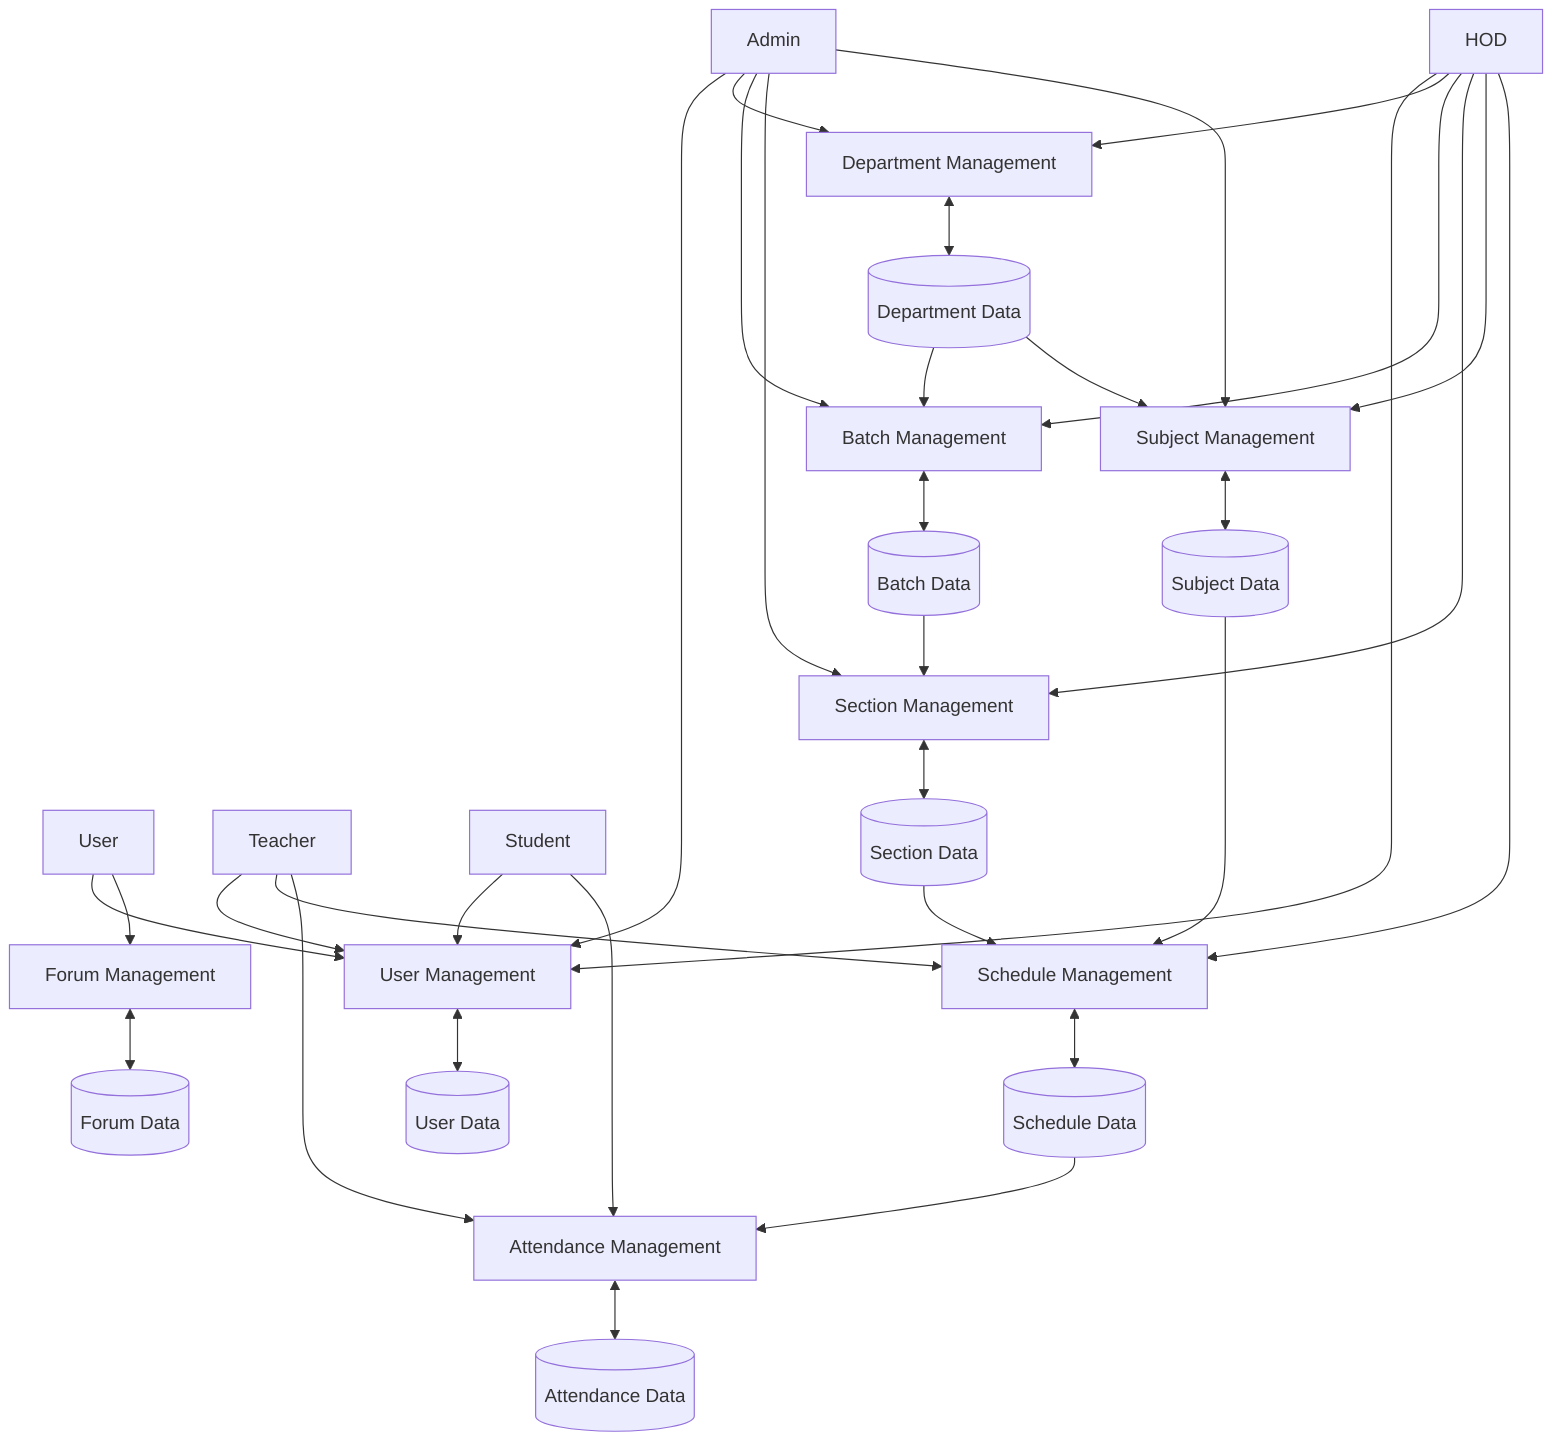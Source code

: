 graph TD
    User[User]
    Admin[Admin]
    Teacher[Teacher]
    Student[Student]
    HOD[HOD]

    UserManagement[User Management]
    DepartmentManagement[Department Management]
    BatchManagement[Batch Management]
    SectionManagement[Section Management]
    SubjectManagement[Subject Management]
    ScheduleManagement[Schedule Management]
    AttendanceManagement[Attendance Management]
    ForumManagement[Forum Management]

    UserData[(User Data)]
    DepartmentData[(Department Data)]
    BatchData[(Batch Data)]
    SectionData[(Section Data)]
    SubjectData[(Subject Data)]
    ScheduleData[(Schedule Data)]
    AttendanceData[(Attendance Data)]
    ForumData[(Forum Data)]

    User --> UserManagement
    Admin --> UserManagement
    Teacher --> UserManagement
    Student --> UserManagement
    HOD --> UserManagement

    Admin --> DepartmentManagement
    HOD --> DepartmentManagement

    Admin --> BatchManagement
    HOD --> BatchManagement

    Admin --> SectionManagement
    HOD --> SectionManagement

    Admin --> SubjectManagement
    HOD --> SubjectManagement

    Teacher --> ScheduleManagement
    HOD --> ScheduleManagement

    Teacher --> AttendanceManagement
    Student --> AttendanceManagement

    User --> ForumManagement

    UserManagement <--> UserData
    DepartmentManagement <--> DepartmentData
    BatchManagement <--> BatchData
    SectionManagement <--> SectionData
    SubjectManagement <--> SubjectData
    ScheduleManagement <--> ScheduleData
    AttendanceManagement <--> AttendanceData
    ForumManagement <--> ForumData

    DepartmentData --> BatchManagement
    BatchData --> SectionManagement
    DepartmentData --> SubjectManagement
    SectionData --> ScheduleManagement
    SubjectData --> ScheduleManagement
    ScheduleData --> AttendanceManagement